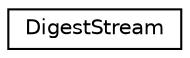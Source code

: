 digraph "Graphical Class Hierarchy"
{
 // LATEX_PDF_SIZE
  edge [fontname="Helvetica",fontsize="10",labelfontname="Helvetica",labelfontsize="10"];
  node [fontname="Helvetica",fontsize="10",shape=record];
  rankdir="LR";
  Node0 [label="DigestStream",height=0.2,width=0.4,color="black", fillcolor="white", style="filled",URL="$class_digest_stream.html",tooltip="Digest stream helper class."];
}

